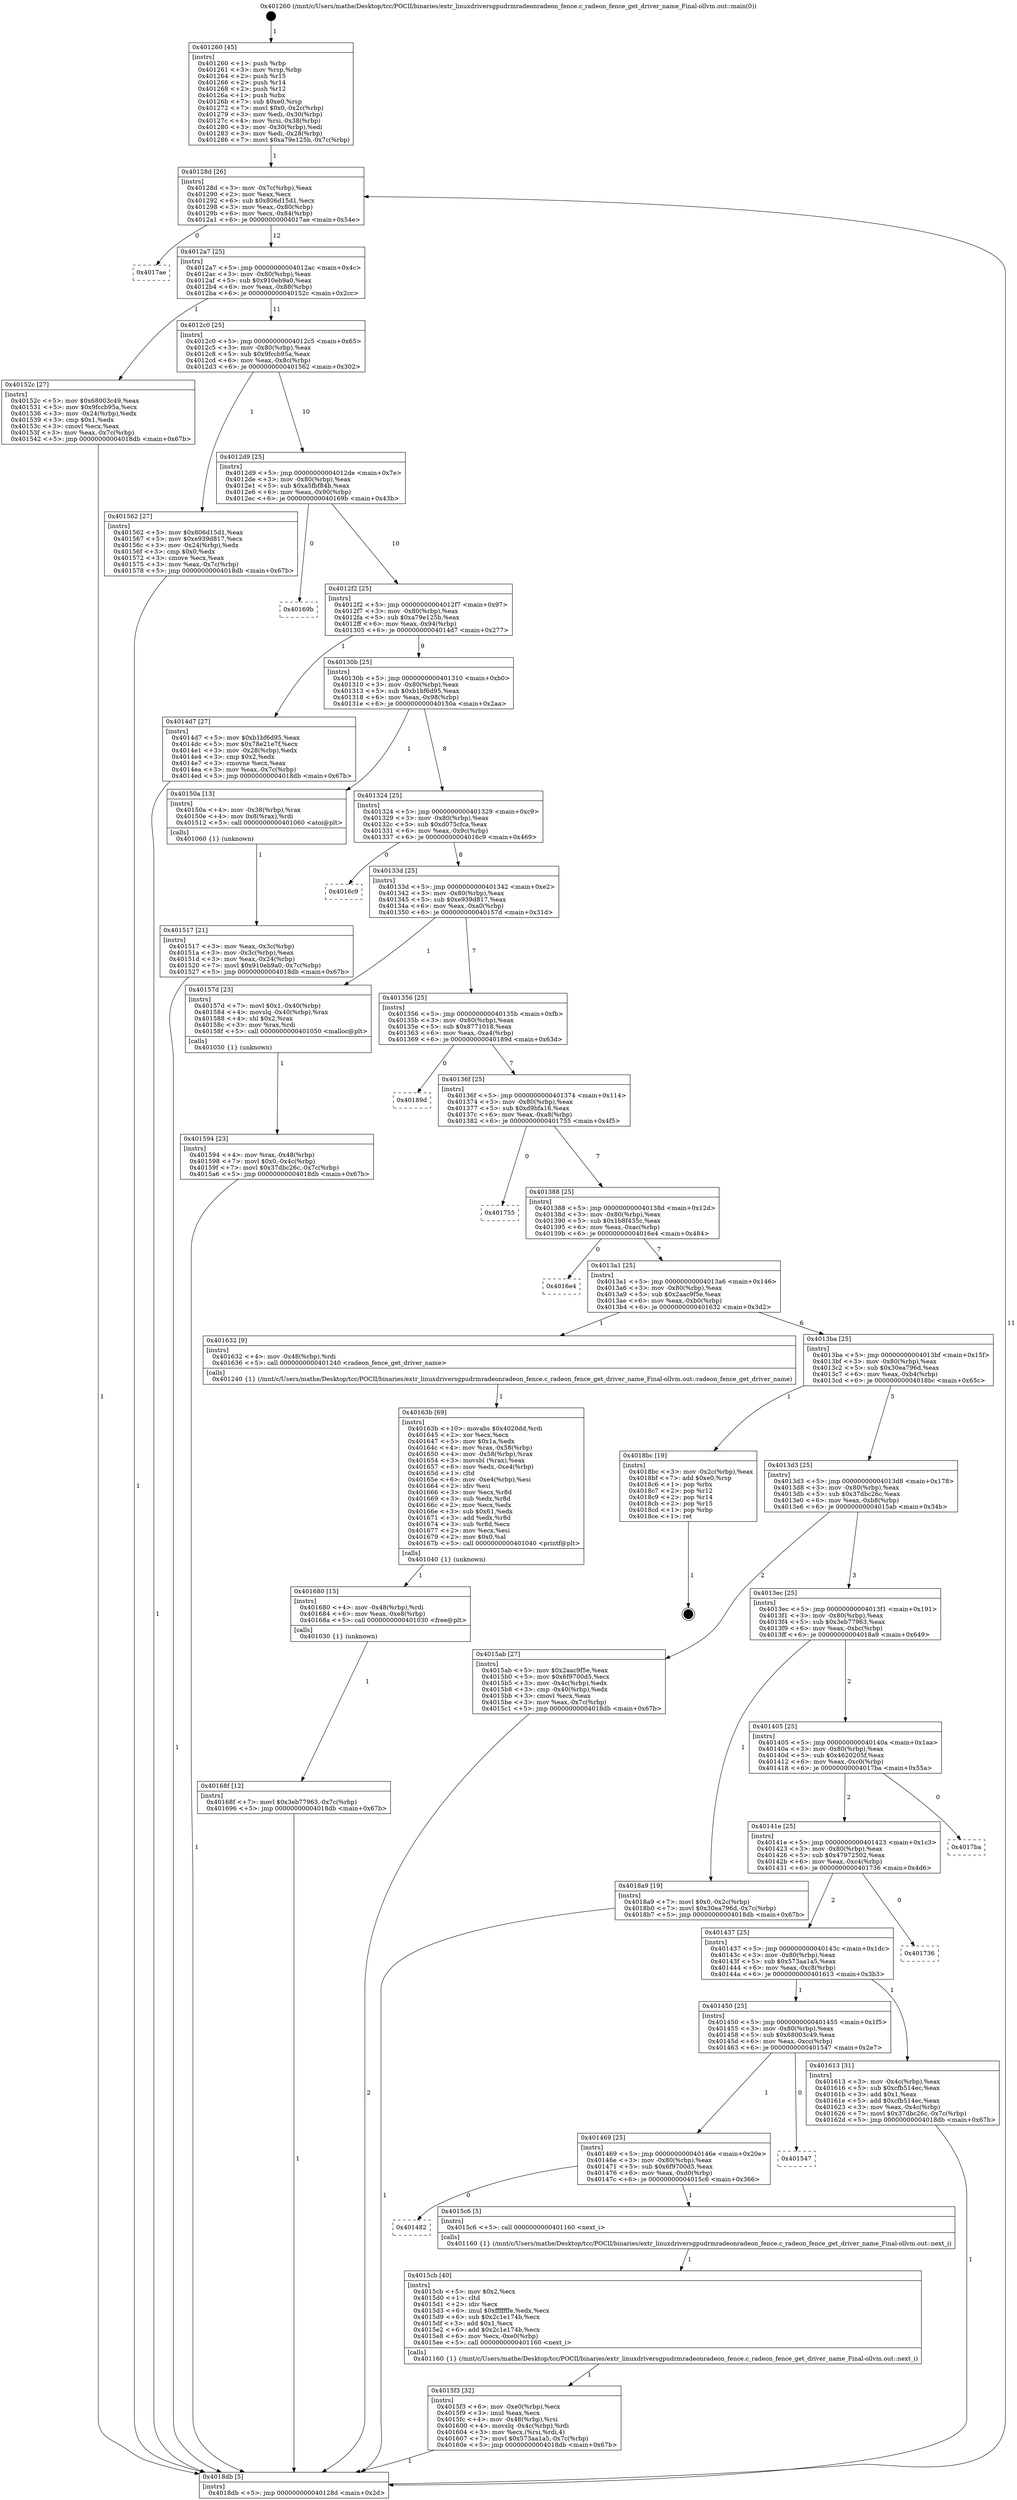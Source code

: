digraph "0x401260" {
  label = "0x401260 (/mnt/c/Users/mathe/Desktop/tcc/POCII/binaries/extr_linuxdriversgpudrmradeonradeon_fence.c_radeon_fence_get_driver_name_Final-ollvm.out::main(0))"
  labelloc = "t"
  node[shape=record]

  Entry [label="",width=0.3,height=0.3,shape=circle,fillcolor=black,style=filled]
  "0x40128d" [label="{
     0x40128d [26]\l
     | [instrs]\l
     &nbsp;&nbsp;0x40128d \<+3\>: mov -0x7c(%rbp),%eax\l
     &nbsp;&nbsp;0x401290 \<+2\>: mov %eax,%ecx\l
     &nbsp;&nbsp;0x401292 \<+6\>: sub $0x806d15d1,%ecx\l
     &nbsp;&nbsp;0x401298 \<+3\>: mov %eax,-0x80(%rbp)\l
     &nbsp;&nbsp;0x40129b \<+6\>: mov %ecx,-0x84(%rbp)\l
     &nbsp;&nbsp;0x4012a1 \<+6\>: je 00000000004017ae \<main+0x54e\>\l
  }"]
  "0x4017ae" [label="{
     0x4017ae\l
  }", style=dashed]
  "0x4012a7" [label="{
     0x4012a7 [25]\l
     | [instrs]\l
     &nbsp;&nbsp;0x4012a7 \<+5\>: jmp 00000000004012ac \<main+0x4c\>\l
     &nbsp;&nbsp;0x4012ac \<+3\>: mov -0x80(%rbp),%eax\l
     &nbsp;&nbsp;0x4012af \<+5\>: sub $0x910eb9a0,%eax\l
     &nbsp;&nbsp;0x4012b4 \<+6\>: mov %eax,-0x88(%rbp)\l
     &nbsp;&nbsp;0x4012ba \<+6\>: je 000000000040152c \<main+0x2cc\>\l
  }"]
  Exit [label="",width=0.3,height=0.3,shape=circle,fillcolor=black,style=filled,peripheries=2]
  "0x40152c" [label="{
     0x40152c [27]\l
     | [instrs]\l
     &nbsp;&nbsp;0x40152c \<+5\>: mov $0x68003c49,%eax\l
     &nbsp;&nbsp;0x401531 \<+5\>: mov $0x9fccb95a,%ecx\l
     &nbsp;&nbsp;0x401536 \<+3\>: mov -0x24(%rbp),%edx\l
     &nbsp;&nbsp;0x401539 \<+3\>: cmp $0x1,%edx\l
     &nbsp;&nbsp;0x40153c \<+3\>: cmovl %ecx,%eax\l
     &nbsp;&nbsp;0x40153f \<+3\>: mov %eax,-0x7c(%rbp)\l
     &nbsp;&nbsp;0x401542 \<+5\>: jmp 00000000004018db \<main+0x67b\>\l
  }"]
  "0x4012c0" [label="{
     0x4012c0 [25]\l
     | [instrs]\l
     &nbsp;&nbsp;0x4012c0 \<+5\>: jmp 00000000004012c5 \<main+0x65\>\l
     &nbsp;&nbsp;0x4012c5 \<+3\>: mov -0x80(%rbp),%eax\l
     &nbsp;&nbsp;0x4012c8 \<+5\>: sub $0x9fccb95a,%eax\l
     &nbsp;&nbsp;0x4012cd \<+6\>: mov %eax,-0x8c(%rbp)\l
     &nbsp;&nbsp;0x4012d3 \<+6\>: je 0000000000401562 \<main+0x302\>\l
  }"]
  "0x40168f" [label="{
     0x40168f [12]\l
     | [instrs]\l
     &nbsp;&nbsp;0x40168f \<+7\>: movl $0x3eb77963,-0x7c(%rbp)\l
     &nbsp;&nbsp;0x401696 \<+5\>: jmp 00000000004018db \<main+0x67b\>\l
  }"]
  "0x401562" [label="{
     0x401562 [27]\l
     | [instrs]\l
     &nbsp;&nbsp;0x401562 \<+5\>: mov $0x806d15d1,%eax\l
     &nbsp;&nbsp;0x401567 \<+5\>: mov $0xe939d817,%ecx\l
     &nbsp;&nbsp;0x40156c \<+3\>: mov -0x24(%rbp),%edx\l
     &nbsp;&nbsp;0x40156f \<+3\>: cmp $0x0,%edx\l
     &nbsp;&nbsp;0x401572 \<+3\>: cmove %ecx,%eax\l
     &nbsp;&nbsp;0x401575 \<+3\>: mov %eax,-0x7c(%rbp)\l
     &nbsp;&nbsp;0x401578 \<+5\>: jmp 00000000004018db \<main+0x67b\>\l
  }"]
  "0x4012d9" [label="{
     0x4012d9 [25]\l
     | [instrs]\l
     &nbsp;&nbsp;0x4012d9 \<+5\>: jmp 00000000004012de \<main+0x7e\>\l
     &nbsp;&nbsp;0x4012de \<+3\>: mov -0x80(%rbp),%eax\l
     &nbsp;&nbsp;0x4012e1 \<+5\>: sub $0xa5fbf84b,%eax\l
     &nbsp;&nbsp;0x4012e6 \<+6\>: mov %eax,-0x90(%rbp)\l
     &nbsp;&nbsp;0x4012ec \<+6\>: je 000000000040169b \<main+0x43b\>\l
  }"]
  "0x401680" [label="{
     0x401680 [15]\l
     | [instrs]\l
     &nbsp;&nbsp;0x401680 \<+4\>: mov -0x48(%rbp),%rdi\l
     &nbsp;&nbsp;0x401684 \<+6\>: mov %eax,-0xe8(%rbp)\l
     &nbsp;&nbsp;0x40168a \<+5\>: call 0000000000401030 \<free@plt\>\l
     | [calls]\l
     &nbsp;&nbsp;0x401030 \{1\} (unknown)\l
  }"]
  "0x40169b" [label="{
     0x40169b\l
  }", style=dashed]
  "0x4012f2" [label="{
     0x4012f2 [25]\l
     | [instrs]\l
     &nbsp;&nbsp;0x4012f2 \<+5\>: jmp 00000000004012f7 \<main+0x97\>\l
     &nbsp;&nbsp;0x4012f7 \<+3\>: mov -0x80(%rbp),%eax\l
     &nbsp;&nbsp;0x4012fa \<+5\>: sub $0xa79e125b,%eax\l
     &nbsp;&nbsp;0x4012ff \<+6\>: mov %eax,-0x94(%rbp)\l
     &nbsp;&nbsp;0x401305 \<+6\>: je 00000000004014d7 \<main+0x277\>\l
  }"]
  "0x40163b" [label="{
     0x40163b [69]\l
     | [instrs]\l
     &nbsp;&nbsp;0x40163b \<+10\>: movabs $0x4020dd,%rdi\l
     &nbsp;&nbsp;0x401645 \<+2\>: xor %ecx,%ecx\l
     &nbsp;&nbsp;0x401647 \<+5\>: mov $0x1a,%edx\l
     &nbsp;&nbsp;0x40164c \<+4\>: mov %rax,-0x58(%rbp)\l
     &nbsp;&nbsp;0x401650 \<+4\>: mov -0x58(%rbp),%rax\l
     &nbsp;&nbsp;0x401654 \<+3\>: movsbl (%rax),%eax\l
     &nbsp;&nbsp;0x401657 \<+6\>: mov %edx,-0xe4(%rbp)\l
     &nbsp;&nbsp;0x40165d \<+1\>: cltd\l
     &nbsp;&nbsp;0x40165e \<+6\>: mov -0xe4(%rbp),%esi\l
     &nbsp;&nbsp;0x401664 \<+2\>: idiv %esi\l
     &nbsp;&nbsp;0x401666 \<+3\>: mov %ecx,%r8d\l
     &nbsp;&nbsp;0x401669 \<+3\>: sub %edx,%r8d\l
     &nbsp;&nbsp;0x40166c \<+2\>: mov %ecx,%edx\l
     &nbsp;&nbsp;0x40166e \<+3\>: sub $0x61,%edx\l
     &nbsp;&nbsp;0x401671 \<+3\>: add %edx,%r8d\l
     &nbsp;&nbsp;0x401674 \<+3\>: sub %r8d,%ecx\l
     &nbsp;&nbsp;0x401677 \<+2\>: mov %ecx,%esi\l
     &nbsp;&nbsp;0x401679 \<+2\>: mov $0x0,%al\l
     &nbsp;&nbsp;0x40167b \<+5\>: call 0000000000401040 \<printf@plt\>\l
     | [calls]\l
     &nbsp;&nbsp;0x401040 \{1\} (unknown)\l
  }"]
  "0x4014d7" [label="{
     0x4014d7 [27]\l
     | [instrs]\l
     &nbsp;&nbsp;0x4014d7 \<+5\>: mov $0xb1bf6d95,%eax\l
     &nbsp;&nbsp;0x4014dc \<+5\>: mov $0x78e21e7f,%ecx\l
     &nbsp;&nbsp;0x4014e1 \<+3\>: mov -0x28(%rbp),%edx\l
     &nbsp;&nbsp;0x4014e4 \<+3\>: cmp $0x2,%edx\l
     &nbsp;&nbsp;0x4014e7 \<+3\>: cmovne %ecx,%eax\l
     &nbsp;&nbsp;0x4014ea \<+3\>: mov %eax,-0x7c(%rbp)\l
     &nbsp;&nbsp;0x4014ed \<+5\>: jmp 00000000004018db \<main+0x67b\>\l
  }"]
  "0x40130b" [label="{
     0x40130b [25]\l
     | [instrs]\l
     &nbsp;&nbsp;0x40130b \<+5\>: jmp 0000000000401310 \<main+0xb0\>\l
     &nbsp;&nbsp;0x401310 \<+3\>: mov -0x80(%rbp),%eax\l
     &nbsp;&nbsp;0x401313 \<+5\>: sub $0xb1bf6d95,%eax\l
     &nbsp;&nbsp;0x401318 \<+6\>: mov %eax,-0x98(%rbp)\l
     &nbsp;&nbsp;0x40131e \<+6\>: je 000000000040150a \<main+0x2aa\>\l
  }"]
  "0x4018db" [label="{
     0x4018db [5]\l
     | [instrs]\l
     &nbsp;&nbsp;0x4018db \<+5\>: jmp 000000000040128d \<main+0x2d\>\l
  }"]
  "0x401260" [label="{
     0x401260 [45]\l
     | [instrs]\l
     &nbsp;&nbsp;0x401260 \<+1\>: push %rbp\l
     &nbsp;&nbsp;0x401261 \<+3\>: mov %rsp,%rbp\l
     &nbsp;&nbsp;0x401264 \<+2\>: push %r15\l
     &nbsp;&nbsp;0x401266 \<+2\>: push %r14\l
     &nbsp;&nbsp;0x401268 \<+2\>: push %r12\l
     &nbsp;&nbsp;0x40126a \<+1\>: push %rbx\l
     &nbsp;&nbsp;0x40126b \<+7\>: sub $0xe0,%rsp\l
     &nbsp;&nbsp;0x401272 \<+7\>: movl $0x0,-0x2c(%rbp)\l
     &nbsp;&nbsp;0x401279 \<+3\>: mov %edi,-0x30(%rbp)\l
     &nbsp;&nbsp;0x40127c \<+4\>: mov %rsi,-0x38(%rbp)\l
     &nbsp;&nbsp;0x401280 \<+3\>: mov -0x30(%rbp),%edi\l
     &nbsp;&nbsp;0x401283 \<+3\>: mov %edi,-0x28(%rbp)\l
     &nbsp;&nbsp;0x401286 \<+7\>: movl $0xa79e125b,-0x7c(%rbp)\l
  }"]
  "0x4015f3" [label="{
     0x4015f3 [32]\l
     | [instrs]\l
     &nbsp;&nbsp;0x4015f3 \<+6\>: mov -0xe0(%rbp),%ecx\l
     &nbsp;&nbsp;0x4015f9 \<+3\>: imul %eax,%ecx\l
     &nbsp;&nbsp;0x4015fc \<+4\>: mov -0x48(%rbp),%rsi\l
     &nbsp;&nbsp;0x401600 \<+4\>: movslq -0x4c(%rbp),%rdi\l
     &nbsp;&nbsp;0x401604 \<+3\>: mov %ecx,(%rsi,%rdi,4)\l
     &nbsp;&nbsp;0x401607 \<+7\>: movl $0x573aa1a5,-0x7c(%rbp)\l
     &nbsp;&nbsp;0x40160e \<+5\>: jmp 00000000004018db \<main+0x67b\>\l
  }"]
  "0x40150a" [label="{
     0x40150a [13]\l
     | [instrs]\l
     &nbsp;&nbsp;0x40150a \<+4\>: mov -0x38(%rbp),%rax\l
     &nbsp;&nbsp;0x40150e \<+4\>: mov 0x8(%rax),%rdi\l
     &nbsp;&nbsp;0x401512 \<+5\>: call 0000000000401060 \<atoi@plt\>\l
     | [calls]\l
     &nbsp;&nbsp;0x401060 \{1\} (unknown)\l
  }"]
  "0x401324" [label="{
     0x401324 [25]\l
     | [instrs]\l
     &nbsp;&nbsp;0x401324 \<+5\>: jmp 0000000000401329 \<main+0xc9\>\l
     &nbsp;&nbsp;0x401329 \<+3\>: mov -0x80(%rbp),%eax\l
     &nbsp;&nbsp;0x40132c \<+5\>: sub $0xd075cfca,%eax\l
     &nbsp;&nbsp;0x401331 \<+6\>: mov %eax,-0x9c(%rbp)\l
     &nbsp;&nbsp;0x401337 \<+6\>: je 00000000004016c9 \<main+0x469\>\l
  }"]
  "0x401517" [label="{
     0x401517 [21]\l
     | [instrs]\l
     &nbsp;&nbsp;0x401517 \<+3\>: mov %eax,-0x3c(%rbp)\l
     &nbsp;&nbsp;0x40151a \<+3\>: mov -0x3c(%rbp),%eax\l
     &nbsp;&nbsp;0x40151d \<+3\>: mov %eax,-0x24(%rbp)\l
     &nbsp;&nbsp;0x401520 \<+7\>: movl $0x910eb9a0,-0x7c(%rbp)\l
     &nbsp;&nbsp;0x401527 \<+5\>: jmp 00000000004018db \<main+0x67b\>\l
  }"]
  "0x4015cb" [label="{
     0x4015cb [40]\l
     | [instrs]\l
     &nbsp;&nbsp;0x4015cb \<+5\>: mov $0x2,%ecx\l
     &nbsp;&nbsp;0x4015d0 \<+1\>: cltd\l
     &nbsp;&nbsp;0x4015d1 \<+2\>: idiv %ecx\l
     &nbsp;&nbsp;0x4015d3 \<+6\>: imul $0xfffffffe,%edx,%ecx\l
     &nbsp;&nbsp;0x4015d9 \<+6\>: sub $0x2c1e174b,%ecx\l
     &nbsp;&nbsp;0x4015df \<+3\>: add $0x1,%ecx\l
     &nbsp;&nbsp;0x4015e2 \<+6\>: add $0x2c1e174b,%ecx\l
     &nbsp;&nbsp;0x4015e8 \<+6\>: mov %ecx,-0xe0(%rbp)\l
     &nbsp;&nbsp;0x4015ee \<+5\>: call 0000000000401160 \<next_i\>\l
     | [calls]\l
     &nbsp;&nbsp;0x401160 \{1\} (/mnt/c/Users/mathe/Desktop/tcc/POCII/binaries/extr_linuxdriversgpudrmradeonradeon_fence.c_radeon_fence_get_driver_name_Final-ollvm.out::next_i)\l
  }"]
  "0x4016c9" [label="{
     0x4016c9\l
  }", style=dashed]
  "0x40133d" [label="{
     0x40133d [25]\l
     | [instrs]\l
     &nbsp;&nbsp;0x40133d \<+5\>: jmp 0000000000401342 \<main+0xe2\>\l
     &nbsp;&nbsp;0x401342 \<+3\>: mov -0x80(%rbp),%eax\l
     &nbsp;&nbsp;0x401345 \<+5\>: sub $0xe939d817,%eax\l
     &nbsp;&nbsp;0x40134a \<+6\>: mov %eax,-0xa0(%rbp)\l
     &nbsp;&nbsp;0x401350 \<+6\>: je 000000000040157d \<main+0x31d\>\l
  }"]
  "0x401482" [label="{
     0x401482\l
  }", style=dashed]
  "0x40157d" [label="{
     0x40157d [23]\l
     | [instrs]\l
     &nbsp;&nbsp;0x40157d \<+7\>: movl $0x1,-0x40(%rbp)\l
     &nbsp;&nbsp;0x401584 \<+4\>: movslq -0x40(%rbp),%rax\l
     &nbsp;&nbsp;0x401588 \<+4\>: shl $0x2,%rax\l
     &nbsp;&nbsp;0x40158c \<+3\>: mov %rax,%rdi\l
     &nbsp;&nbsp;0x40158f \<+5\>: call 0000000000401050 \<malloc@plt\>\l
     | [calls]\l
     &nbsp;&nbsp;0x401050 \{1\} (unknown)\l
  }"]
  "0x401356" [label="{
     0x401356 [25]\l
     | [instrs]\l
     &nbsp;&nbsp;0x401356 \<+5\>: jmp 000000000040135b \<main+0xfb\>\l
     &nbsp;&nbsp;0x40135b \<+3\>: mov -0x80(%rbp),%eax\l
     &nbsp;&nbsp;0x40135e \<+5\>: sub $0x8771018,%eax\l
     &nbsp;&nbsp;0x401363 \<+6\>: mov %eax,-0xa4(%rbp)\l
     &nbsp;&nbsp;0x401369 \<+6\>: je 000000000040189d \<main+0x63d\>\l
  }"]
  "0x401594" [label="{
     0x401594 [23]\l
     | [instrs]\l
     &nbsp;&nbsp;0x401594 \<+4\>: mov %rax,-0x48(%rbp)\l
     &nbsp;&nbsp;0x401598 \<+7\>: movl $0x0,-0x4c(%rbp)\l
     &nbsp;&nbsp;0x40159f \<+7\>: movl $0x37dbc26c,-0x7c(%rbp)\l
     &nbsp;&nbsp;0x4015a6 \<+5\>: jmp 00000000004018db \<main+0x67b\>\l
  }"]
  "0x4015c6" [label="{
     0x4015c6 [5]\l
     | [instrs]\l
     &nbsp;&nbsp;0x4015c6 \<+5\>: call 0000000000401160 \<next_i\>\l
     | [calls]\l
     &nbsp;&nbsp;0x401160 \{1\} (/mnt/c/Users/mathe/Desktop/tcc/POCII/binaries/extr_linuxdriversgpudrmradeonradeon_fence.c_radeon_fence_get_driver_name_Final-ollvm.out::next_i)\l
  }"]
  "0x40189d" [label="{
     0x40189d\l
  }", style=dashed]
  "0x40136f" [label="{
     0x40136f [25]\l
     | [instrs]\l
     &nbsp;&nbsp;0x40136f \<+5\>: jmp 0000000000401374 \<main+0x114\>\l
     &nbsp;&nbsp;0x401374 \<+3\>: mov -0x80(%rbp),%eax\l
     &nbsp;&nbsp;0x401377 \<+5\>: sub $0xd9bfa16,%eax\l
     &nbsp;&nbsp;0x40137c \<+6\>: mov %eax,-0xa8(%rbp)\l
     &nbsp;&nbsp;0x401382 \<+6\>: je 0000000000401755 \<main+0x4f5\>\l
  }"]
  "0x401469" [label="{
     0x401469 [25]\l
     | [instrs]\l
     &nbsp;&nbsp;0x401469 \<+5\>: jmp 000000000040146e \<main+0x20e\>\l
     &nbsp;&nbsp;0x40146e \<+3\>: mov -0x80(%rbp),%eax\l
     &nbsp;&nbsp;0x401471 \<+5\>: sub $0x6f9700d5,%eax\l
     &nbsp;&nbsp;0x401476 \<+6\>: mov %eax,-0xd0(%rbp)\l
     &nbsp;&nbsp;0x40147c \<+6\>: je 00000000004015c6 \<main+0x366\>\l
  }"]
  "0x401755" [label="{
     0x401755\l
  }", style=dashed]
  "0x401388" [label="{
     0x401388 [25]\l
     | [instrs]\l
     &nbsp;&nbsp;0x401388 \<+5\>: jmp 000000000040138d \<main+0x12d\>\l
     &nbsp;&nbsp;0x40138d \<+3\>: mov -0x80(%rbp),%eax\l
     &nbsp;&nbsp;0x401390 \<+5\>: sub $0x1b8f435c,%eax\l
     &nbsp;&nbsp;0x401395 \<+6\>: mov %eax,-0xac(%rbp)\l
     &nbsp;&nbsp;0x40139b \<+6\>: je 00000000004016e4 \<main+0x484\>\l
  }"]
  "0x401547" [label="{
     0x401547\l
  }", style=dashed]
  "0x4016e4" [label="{
     0x4016e4\l
  }", style=dashed]
  "0x4013a1" [label="{
     0x4013a1 [25]\l
     | [instrs]\l
     &nbsp;&nbsp;0x4013a1 \<+5\>: jmp 00000000004013a6 \<main+0x146\>\l
     &nbsp;&nbsp;0x4013a6 \<+3\>: mov -0x80(%rbp),%eax\l
     &nbsp;&nbsp;0x4013a9 \<+5\>: sub $0x2aac9f5e,%eax\l
     &nbsp;&nbsp;0x4013ae \<+6\>: mov %eax,-0xb0(%rbp)\l
     &nbsp;&nbsp;0x4013b4 \<+6\>: je 0000000000401632 \<main+0x3d2\>\l
  }"]
  "0x401450" [label="{
     0x401450 [25]\l
     | [instrs]\l
     &nbsp;&nbsp;0x401450 \<+5\>: jmp 0000000000401455 \<main+0x1f5\>\l
     &nbsp;&nbsp;0x401455 \<+3\>: mov -0x80(%rbp),%eax\l
     &nbsp;&nbsp;0x401458 \<+5\>: sub $0x68003c49,%eax\l
     &nbsp;&nbsp;0x40145d \<+6\>: mov %eax,-0xcc(%rbp)\l
     &nbsp;&nbsp;0x401463 \<+6\>: je 0000000000401547 \<main+0x2e7\>\l
  }"]
  "0x401632" [label="{
     0x401632 [9]\l
     | [instrs]\l
     &nbsp;&nbsp;0x401632 \<+4\>: mov -0x48(%rbp),%rdi\l
     &nbsp;&nbsp;0x401636 \<+5\>: call 0000000000401240 \<radeon_fence_get_driver_name\>\l
     | [calls]\l
     &nbsp;&nbsp;0x401240 \{1\} (/mnt/c/Users/mathe/Desktop/tcc/POCII/binaries/extr_linuxdriversgpudrmradeonradeon_fence.c_radeon_fence_get_driver_name_Final-ollvm.out::radeon_fence_get_driver_name)\l
  }"]
  "0x4013ba" [label="{
     0x4013ba [25]\l
     | [instrs]\l
     &nbsp;&nbsp;0x4013ba \<+5\>: jmp 00000000004013bf \<main+0x15f\>\l
     &nbsp;&nbsp;0x4013bf \<+3\>: mov -0x80(%rbp),%eax\l
     &nbsp;&nbsp;0x4013c2 \<+5\>: sub $0x30ea796d,%eax\l
     &nbsp;&nbsp;0x4013c7 \<+6\>: mov %eax,-0xb4(%rbp)\l
     &nbsp;&nbsp;0x4013cd \<+6\>: je 00000000004018bc \<main+0x65c\>\l
  }"]
  "0x401613" [label="{
     0x401613 [31]\l
     | [instrs]\l
     &nbsp;&nbsp;0x401613 \<+3\>: mov -0x4c(%rbp),%eax\l
     &nbsp;&nbsp;0x401616 \<+5\>: sub $0xcfb514ec,%eax\l
     &nbsp;&nbsp;0x40161b \<+3\>: add $0x1,%eax\l
     &nbsp;&nbsp;0x40161e \<+5\>: add $0xcfb514ec,%eax\l
     &nbsp;&nbsp;0x401623 \<+3\>: mov %eax,-0x4c(%rbp)\l
     &nbsp;&nbsp;0x401626 \<+7\>: movl $0x37dbc26c,-0x7c(%rbp)\l
     &nbsp;&nbsp;0x40162d \<+5\>: jmp 00000000004018db \<main+0x67b\>\l
  }"]
  "0x4018bc" [label="{
     0x4018bc [19]\l
     | [instrs]\l
     &nbsp;&nbsp;0x4018bc \<+3\>: mov -0x2c(%rbp),%eax\l
     &nbsp;&nbsp;0x4018bf \<+7\>: add $0xe0,%rsp\l
     &nbsp;&nbsp;0x4018c6 \<+1\>: pop %rbx\l
     &nbsp;&nbsp;0x4018c7 \<+2\>: pop %r12\l
     &nbsp;&nbsp;0x4018c9 \<+2\>: pop %r14\l
     &nbsp;&nbsp;0x4018cb \<+2\>: pop %r15\l
     &nbsp;&nbsp;0x4018cd \<+1\>: pop %rbp\l
     &nbsp;&nbsp;0x4018ce \<+1\>: ret\l
  }"]
  "0x4013d3" [label="{
     0x4013d3 [25]\l
     | [instrs]\l
     &nbsp;&nbsp;0x4013d3 \<+5\>: jmp 00000000004013d8 \<main+0x178\>\l
     &nbsp;&nbsp;0x4013d8 \<+3\>: mov -0x80(%rbp),%eax\l
     &nbsp;&nbsp;0x4013db \<+5\>: sub $0x37dbc26c,%eax\l
     &nbsp;&nbsp;0x4013e0 \<+6\>: mov %eax,-0xb8(%rbp)\l
     &nbsp;&nbsp;0x4013e6 \<+6\>: je 00000000004015ab \<main+0x34b\>\l
  }"]
  "0x401437" [label="{
     0x401437 [25]\l
     | [instrs]\l
     &nbsp;&nbsp;0x401437 \<+5\>: jmp 000000000040143c \<main+0x1dc\>\l
     &nbsp;&nbsp;0x40143c \<+3\>: mov -0x80(%rbp),%eax\l
     &nbsp;&nbsp;0x40143f \<+5\>: sub $0x573aa1a5,%eax\l
     &nbsp;&nbsp;0x401444 \<+6\>: mov %eax,-0xc8(%rbp)\l
     &nbsp;&nbsp;0x40144a \<+6\>: je 0000000000401613 \<main+0x3b3\>\l
  }"]
  "0x4015ab" [label="{
     0x4015ab [27]\l
     | [instrs]\l
     &nbsp;&nbsp;0x4015ab \<+5\>: mov $0x2aac9f5e,%eax\l
     &nbsp;&nbsp;0x4015b0 \<+5\>: mov $0x6f9700d5,%ecx\l
     &nbsp;&nbsp;0x4015b5 \<+3\>: mov -0x4c(%rbp),%edx\l
     &nbsp;&nbsp;0x4015b8 \<+3\>: cmp -0x40(%rbp),%edx\l
     &nbsp;&nbsp;0x4015bb \<+3\>: cmovl %ecx,%eax\l
     &nbsp;&nbsp;0x4015be \<+3\>: mov %eax,-0x7c(%rbp)\l
     &nbsp;&nbsp;0x4015c1 \<+5\>: jmp 00000000004018db \<main+0x67b\>\l
  }"]
  "0x4013ec" [label="{
     0x4013ec [25]\l
     | [instrs]\l
     &nbsp;&nbsp;0x4013ec \<+5\>: jmp 00000000004013f1 \<main+0x191\>\l
     &nbsp;&nbsp;0x4013f1 \<+3\>: mov -0x80(%rbp),%eax\l
     &nbsp;&nbsp;0x4013f4 \<+5\>: sub $0x3eb77963,%eax\l
     &nbsp;&nbsp;0x4013f9 \<+6\>: mov %eax,-0xbc(%rbp)\l
     &nbsp;&nbsp;0x4013ff \<+6\>: je 00000000004018a9 \<main+0x649\>\l
  }"]
  "0x401736" [label="{
     0x401736\l
  }", style=dashed]
  "0x4018a9" [label="{
     0x4018a9 [19]\l
     | [instrs]\l
     &nbsp;&nbsp;0x4018a9 \<+7\>: movl $0x0,-0x2c(%rbp)\l
     &nbsp;&nbsp;0x4018b0 \<+7\>: movl $0x30ea796d,-0x7c(%rbp)\l
     &nbsp;&nbsp;0x4018b7 \<+5\>: jmp 00000000004018db \<main+0x67b\>\l
  }"]
  "0x401405" [label="{
     0x401405 [25]\l
     | [instrs]\l
     &nbsp;&nbsp;0x401405 \<+5\>: jmp 000000000040140a \<main+0x1aa\>\l
     &nbsp;&nbsp;0x40140a \<+3\>: mov -0x80(%rbp),%eax\l
     &nbsp;&nbsp;0x40140d \<+5\>: sub $0x4620205f,%eax\l
     &nbsp;&nbsp;0x401412 \<+6\>: mov %eax,-0xc0(%rbp)\l
     &nbsp;&nbsp;0x401418 \<+6\>: je 00000000004017ba \<main+0x55a\>\l
  }"]
  "0x40141e" [label="{
     0x40141e [25]\l
     | [instrs]\l
     &nbsp;&nbsp;0x40141e \<+5\>: jmp 0000000000401423 \<main+0x1c3\>\l
     &nbsp;&nbsp;0x401423 \<+3\>: mov -0x80(%rbp),%eax\l
     &nbsp;&nbsp;0x401426 \<+5\>: sub $0x47972502,%eax\l
     &nbsp;&nbsp;0x40142b \<+6\>: mov %eax,-0xc4(%rbp)\l
     &nbsp;&nbsp;0x401431 \<+6\>: je 0000000000401736 \<main+0x4d6\>\l
  }"]
  "0x4017ba" [label="{
     0x4017ba\l
  }", style=dashed]
  Entry -> "0x401260" [label=" 1"]
  "0x40128d" -> "0x4017ae" [label=" 0"]
  "0x40128d" -> "0x4012a7" [label=" 12"]
  "0x4018bc" -> Exit [label=" 1"]
  "0x4012a7" -> "0x40152c" [label=" 1"]
  "0x4012a7" -> "0x4012c0" [label=" 11"]
  "0x4018a9" -> "0x4018db" [label=" 1"]
  "0x4012c0" -> "0x401562" [label=" 1"]
  "0x4012c0" -> "0x4012d9" [label=" 10"]
  "0x40168f" -> "0x4018db" [label=" 1"]
  "0x4012d9" -> "0x40169b" [label=" 0"]
  "0x4012d9" -> "0x4012f2" [label=" 10"]
  "0x401680" -> "0x40168f" [label=" 1"]
  "0x4012f2" -> "0x4014d7" [label=" 1"]
  "0x4012f2" -> "0x40130b" [label=" 9"]
  "0x4014d7" -> "0x4018db" [label=" 1"]
  "0x401260" -> "0x40128d" [label=" 1"]
  "0x4018db" -> "0x40128d" [label=" 11"]
  "0x40163b" -> "0x401680" [label=" 1"]
  "0x40130b" -> "0x40150a" [label=" 1"]
  "0x40130b" -> "0x401324" [label=" 8"]
  "0x40150a" -> "0x401517" [label=" 1"]
  "0x401517" -> "0x4018db" [label=" 1"]
  "0x40152c" -> "0x4018db" [label=" 1"]
  "0x401562" -> "0x4018db" [label=" 1"]
  "0x401632" -> "0x40163b" [label=" 1"]
  "0x401324" -> "0x4016c9" [label=" 0"]
  "0x401324" -> "0x40133d" [label=" 8"]
  "0x401613" -> "0x4018db" [label=" 1"]
  "0x40133d" -> "0x40157d" [label=" 1"]
  "0x40133d" -> "0x401356" [label=" 7"]
  "0x40157d" -> "0x401594" [label=" 1"]
  "0x401594" -> "0x4018db" [label=" 1"]
  "0x4015f3" -> "0x4018db" [label=" 1"]
  "0x401356" -> "0x40189d" [label=" 0"]
  "0x401356" -> "0x40136f" [label=" 7"]
  "0x4015cb" -> "0x4015f3" [label=" 1"]
  "0x40136f" -> "0x401755" [label=" 0"]
  "0x40136f" -> "0x401388" [label=" 7"]
  "0x401469" -> "0x401482" [label=" 0"]
  "0x401388" -> "0x4016e4" [label=" 0"]
  "0x401388" -> "0x4013a1" [label=" 7"]
  "0x401469" -> "0x4015c6" [label=" 1"]
  "0x4013a1" -> "0x401632" [label=" 1"]
  "0x4013a1" -> "0x4013ba" [label=" 6"]
  "0x401450" -> "0x401469" [label=" 1"]
  "0x4013ba" -> "0x4018bc" [label=" 1"]
  "0x4013ba" -> "0x4013d3" [label=" 5"]
  "0x401450" -> "0x401547" [label=" 0"]
  "0x4013d3" -> "0x4015ab" [label=" 2"]
  "0x4013d3" -> "0x4013ec" [label=" 3"]
  "0x4015ab" -> "0x4018db" [label=" 2"]
  "0x401437" -> "0x401450" [label=" 1"]
  "0x4013ec" -> "0x4018a9" [label=" 1"]
  "0x4013ec" -> "0x401405" [label=" 2"]
  "0x401437" -> "0x401613" [label=" 1"]
  "0x401405" -> "0x4017ba" [label=" 0"]
  "0x401405" -> "0x40141e" [label=" 2"]
  "0x4015c6" -> "0x4015cb" [label=" 1"]
  "0x40141e" -> "0x401736" [label=" 0"]
  "0x40141e" -> "0x401437" [label=" 2"]
}
